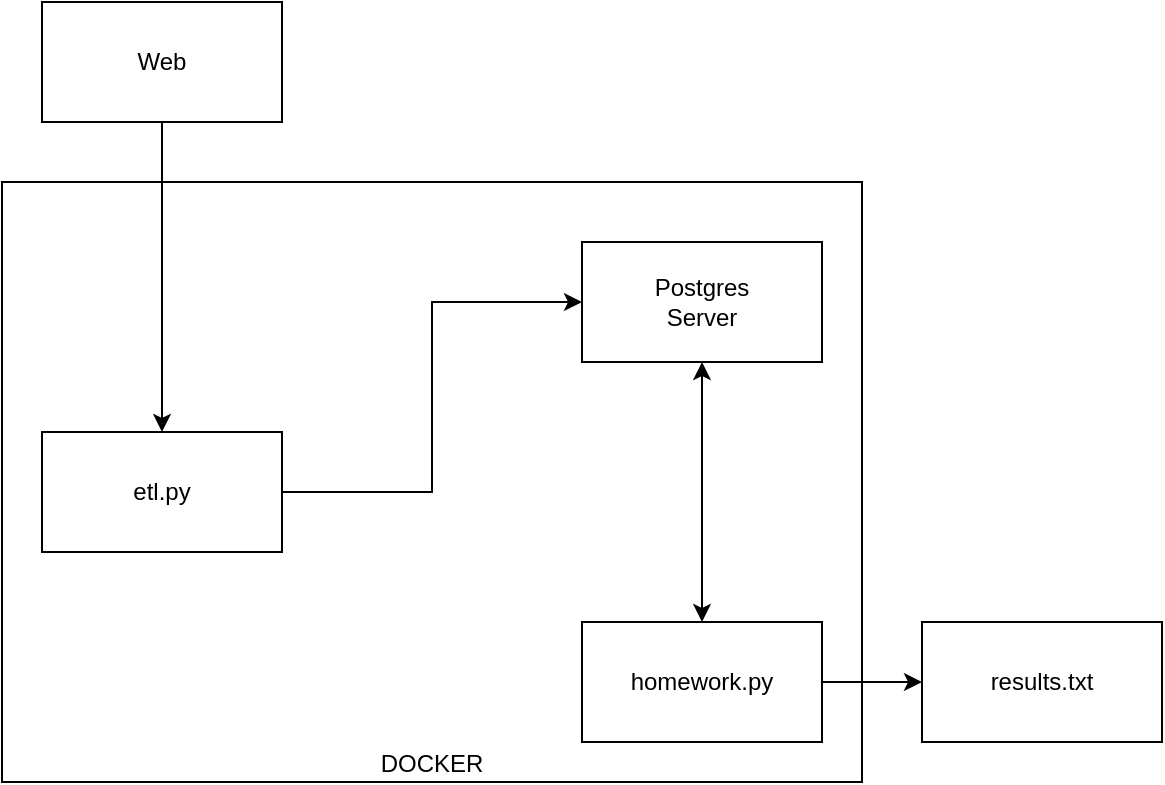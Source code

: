 <mxfile version="21.6.1" type="device">
  <diagram id="VUXn6swy8ararOQb8ExX" name="Page-2">
    <mxGraphModel dx="733" dy="446" grid="1" gridSize="10" guides="1" tooltips="1" connect="1" arrows="1" fold="1" page="1" pageScale="1" pageWidth="1100" pageHeight="850" math="0" shadow="0">
      <root>
        <mxCell id="0" />
        <mxCell id="1" parent="0" />
        <mxCell id="XBO_bMNP0FAmCVB-t2BP-1" value="DOCKER" style="rounded=0;whiteSpace=wrap;html=1;verticalAlign=bottom;" vertex="1" parent="1">
          <mxGeometry x="110" y="120" width="430" height="300" as="geometry" />
        </mxCell>
        <mxCell id="XBO_bMNP0FAmCVB-t2BP-5" style="edgeStyle=orthogonalEdgeStyle;rounded=0;orthogonalLoop=1;jettySize=auto;html=1;entryX=0;entryY=0.5;entryDx=0;entryDy=0;" edge="1" parent="1" source="XBO_bMNP0FAmCVB-t2BP-2" target="XBO_bMNP0FAmCVB-t2BP-3">
          <mxGeometry relative="1" as="geometry" />
        </mxCell>
        <mxCell id="XBO_bMNP0FAmCVB-t2BP-2" value="etl.py" style="rounded=0;whiteSpace=wrap;html=1;" vertex="1" parent="1">
          <mxGeometry x="130" y="245" width="120" height="60" as="geometry" />
        </mxCell>
        <mxCell id="XBO_bMNP0FAmCVB-t2BP-3" value="Postgres&lt;br&gt;Server" style="rounded=0;whiteSpace=wrap;html=1;" vertex="1" parent="1">
          <mxGeometry x="400" y="150" width="120" height="60" as="geometry" />
        </mxCell>
        <mxCell id="XBO_bMNP0FAmCVB-t2BP-6" style="edgeStyle=orthogonalEdgeStyle;rounded=0;orthogonalLoop=1;jettySize=auto;html=1;entryX=0.5;entryY=1;entryDx=0;entryDy=0;startArrow=classic;startFill=1;" edge="1" parent="1" source="XBO_bMNP0FAmCVB-t2BP-4" target="XBO_bMNP0FAmCVB-t2BP-3">
          <mxGeometry relative="1" as="geometry" />
        </mxCell>
        <mxCell id="XBO_bMNP0FAmCVB-t2BP-10" style="edgeStyle=orthogonalEdgeStyle;rounded=0;orthogonalLoop=1;jettySize=auto;html=1;entryX=0;entryY=0.5;entryDx=0;entryDy=0;" edge="1" parent="1" source="XBO_bMNP0FAmCVB-t2BP-4" target="XBO_bMNP0FAmCVB-t2BP-9">
          <mxGeometry relative="1" as="geometry" />
        </mxCell>
        <mxCell id="XBO_bMNP0FAmCVB-t2BP-4" value="homework.py" style="rounded=0;whiteSpace=wrap;html=1;" vertex="1" parent="1">
          <mxGeometry x="400" y="340" width="120" height="60" as="geometry" />
        </mxCell>
        <mxCell id="XBO_bMNP0FAmCVB-t2BP-8" style="edgeStyle=orthogonalEdgeStyle;rounded=0;orthogonalLoop=1;jettySize=auto;html=1;entryX=0.5;entryY=0;entryDx=0;entryDy=0;" edge="1" parent="1" source="XBO_bMNP0FAmCVB-t2BP-7" target="XBO_bMNP0FAmCVB-t2BP-2">
          <mxGeometry relative="1" as="geometry" />
        </mxCell>
        <mxCell id="XBO_bMNP0FAmCVB-t2BP-7" value="Web" style="rounded=0;whiteSpace=wrap;html=1;" vertex="1" parent="1">
          <mxGeometry x="130" y="30" width="120" height="60" as="geometry" />
        </mxCell>
        <mxCell id="XBO_bMNP0FAmCVB-t2BP-9" value="results.txt" style="rounded=0;whiteSpace=wrap;html=1;" vertex="1" parent="1">
          <mxGeometry x="570" y="340" width="120" height="60" as="geometry" />
        </mxCell>
      </root>
    </mxGraphModel>
  </diagram>
</mxfile>
